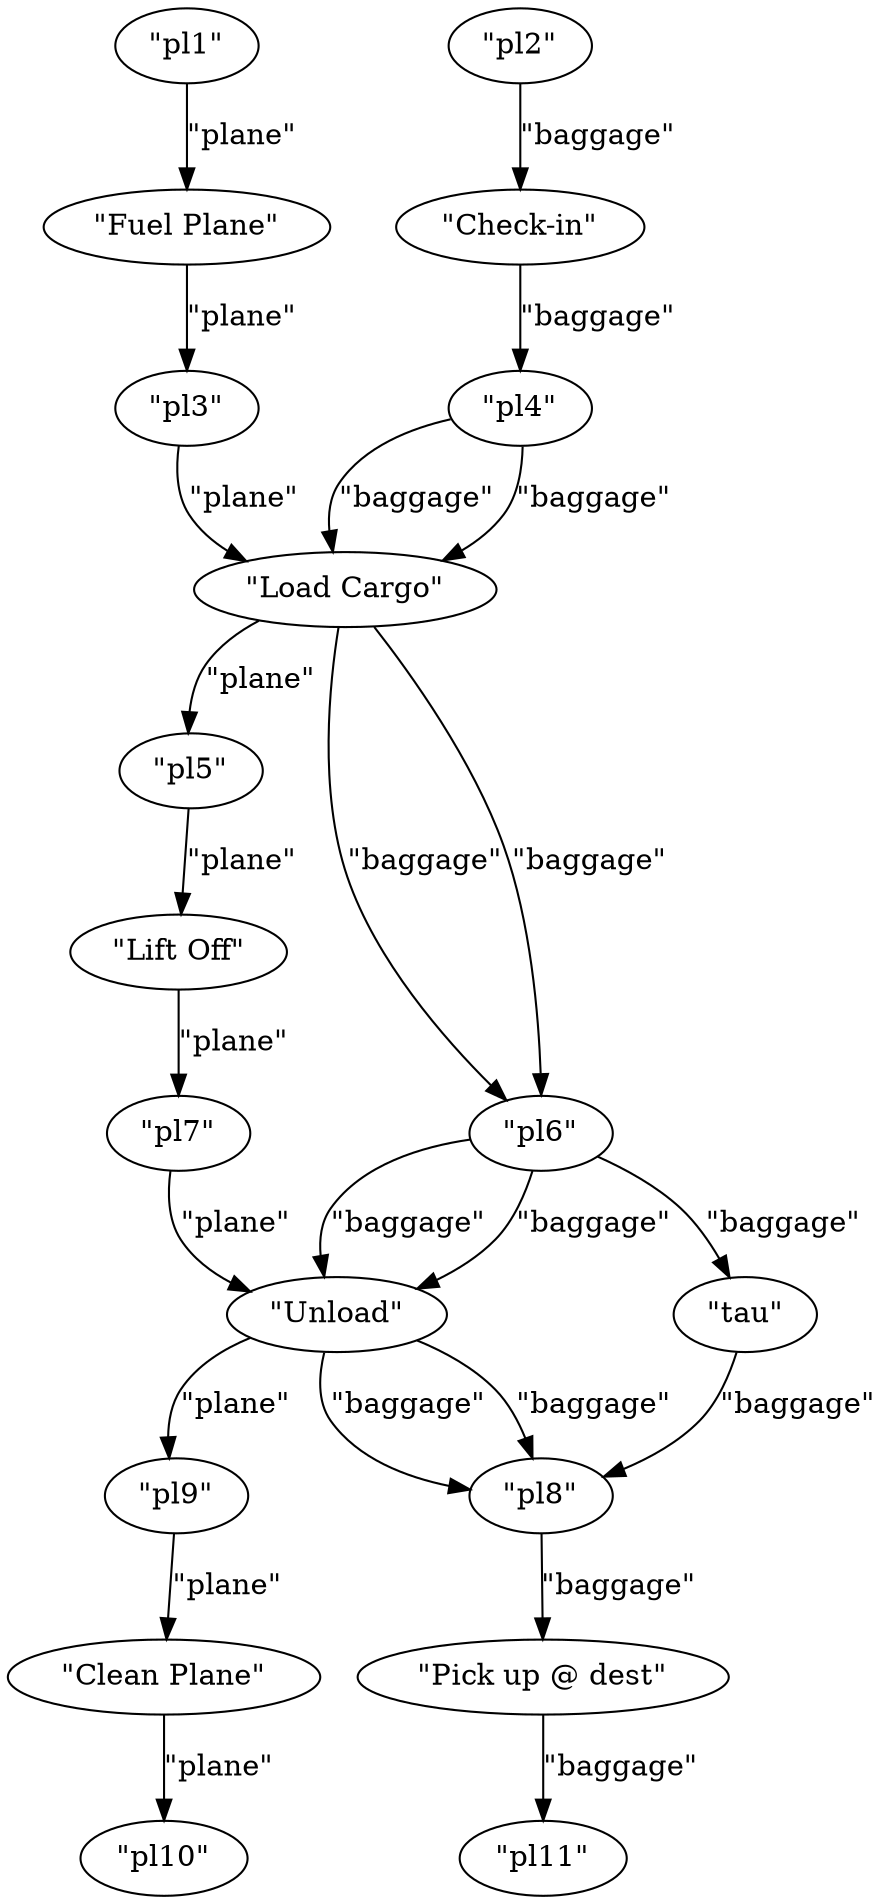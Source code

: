 digraph {
    0 [ label = "\"pl5\"" ]
    1 [ label = "\"pl11\"" ]
    2 [ label = "\"pl7\"" ]
    3 [ label = "\"pl3\"" ]
    4 [ label = "\"pl4\"" ]
    5 [ label = "\"pl6\"" ]
    6 [ label = "\"pl8\"" ]
    7 [ label = "\"pl2\"" ]
    8 [ label = "\"pl10\"" ]
    9 [ label = "\"pl1\"" ]
    10 [ label = "\"pl9\"" ]
    11 [ label = "\"Unload\"" ]
    12 [ label = "\"Fuel Plane\"" ]
    13 [ label = "\"Pick up @ dest\"" ]
    14 [ label = "\"Clean Plane\"" ]
    15 [ label = "\"Lift Off\"" ]
    16 [ label = "\"Check-in\"" ]
    17 [ label = "\"Load Cargo\"" ]
    18 [ label = "\"tau\"" ]
    9 -> 12 [ label = "\"plane\"" ]
    7 -> 16 [ label = "\"baggage\"" ]
    12 -> 3 [ label = "\"plane\"" ]
    16 -> 4 [ label = "\"baggage\"" ]
    3 -> 17 [ label = "\"plane\"" ]
    4 -> 17 [ label = "\"baggage\"" ]
    4 -> 17 [ label = "\"baggage\"" ]
    17 -> 0 [ label = "\"plane\"" ]
    17 -> 5 [ label = "\"baggage\"" ]
    17 -> 5 [ label = "\"baggage\"" ]
    0 -> 15 [ label = "\"plane\"" ]
    5 -> 11 [ label = "\"baggage\"" ]
    5 -> 11 [ label = "\"baggage\"" ]
    5 -> 18 [ label = "\"baggage\"" ]
    18 -> 6 [ label = "\"baggage\"" ]
    15 -> 2 [ label = "\"plane\"" ]
    2 -> 11 [ label = "\"plane\"" ]
    11 -> 6 [ label = "\"baggage\"" ]
    11 -> 6 [ label = "\"baggage\"" ]
    11 -> 10 [ label = "\"plane\"" ]
    6 -> 13 [ label = "\"baggage\"" ]
    10 -> 14 [ label = "\"plane\"" ]
    14 -> 8 [ label = "\"plane\"" ]
    13 -> 1 [ label = "\"baggage\"" ]
}
